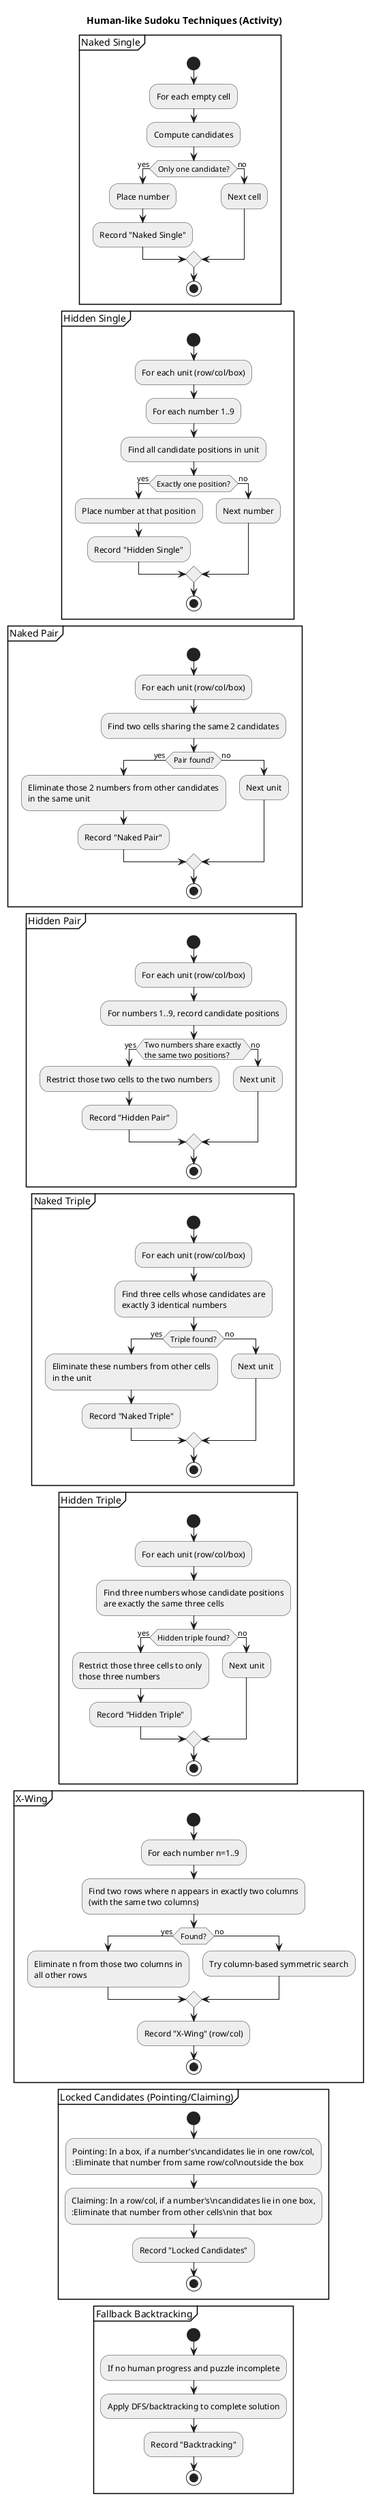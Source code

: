 @startuml techniques
title Human-like Sudoku Techniques (Activity)

skinparam shadowing false
skinparam activityBorderColor #333
skinparam activityBackgroundColor #EEE

partition "Naked Single" {
  start
  :For each empty cell;
  :Compute candidates;
  if (Only one candidate?) then (yes)
    :Place number;
    :Record "Naked Single";
  else (no)
    :Next cell;
  endif
  stop
}

partition "Hidden Single" {
  start
  :For each unit (row/col/box);
  :For each number 1..9;
  :Find all candidate positions in unit;
  if (Exactly one position?) then (yes)
    :Place number at that position;
    :Record "Hidden Single";
  else (no)
    :Next number;
  endif
  stop
}

partition "Naked Pair" {
  start
  :For each unit (row/col/box);
  :Find two cells sharing the same 2 candidates;
  if (Pair found?) then (yes)
    :Eliminate those 2 numbers from other candidates\nin the same unit;
    :Record "Naked Pair";
  else (no)
    :Next unit;
  endif
  stop
}

partition "Hidden Pair" {
  start
  :For each unit (row/col/box);
  :For numbers 1..9, record candidate positions;
  if (Two numbers share exactly \nthe same two positions?) then (yes)
    :Restrict those two cells to the two numbers;
    :Record "Hidden Pair";
  else (no)
    :Next unit;
  endif
  stop
}

partition "Naked Triple" {
  start
  :For each unit (row/col/box);
  :Find three cells whose candidates are\nexactly 3 identical numbers;
  if (Triple found?) then (yes)
    :Eliminate these numbers from other cells\nin the unit;
    :Record "Naked Triple";
  else (no)
    :Next unit;
  endif
  stop
}

partition "Hidden Triple" {
  start
  :For each unit (row/col/box);
  :Find three numbers whose candidate positions\nare exactly the same three cells;
  if (Hidden triple found?) then (yes)
    :Restrict those three cells to only\nthose three numbers;
    :Record "Hidden Triple";
  else (no)
    :Next unit;
  endif
  stop
}

partition "X-Wing" {
  start
  :For each number n=1..9;
  :Find two rows where n appears in exactly two columns\n(with the same two columns);
  if (Found?) then (yes)
    :Eliminate n from those two columns in\nall other rows;
  else (no)
    :Try column-based symmetric search;
  endif
  :Record "X-Wing" (row/col);
  stop
}

partition "Locked Candidates (Pointing/Claiming)" {
  start
  :Pointing: In a box, if a number's\ncandidates lie in one row/col,
  :Eliminate that number from same row/col\noutside the box;
  :Claiming: In a row/col, if a number's\ncandidates lie in one box,
  :Eliminate that number from other cells\nin that box;
  :Record "Locked Candidates";
  stop
}

partition "Fallback Backtracking" {
  start
  :If no human progress and puzzle incomplete;
  :Apply DFS/backtracking to complete solution;
  :Record "Backtracking";
  stop
}

@enduml
